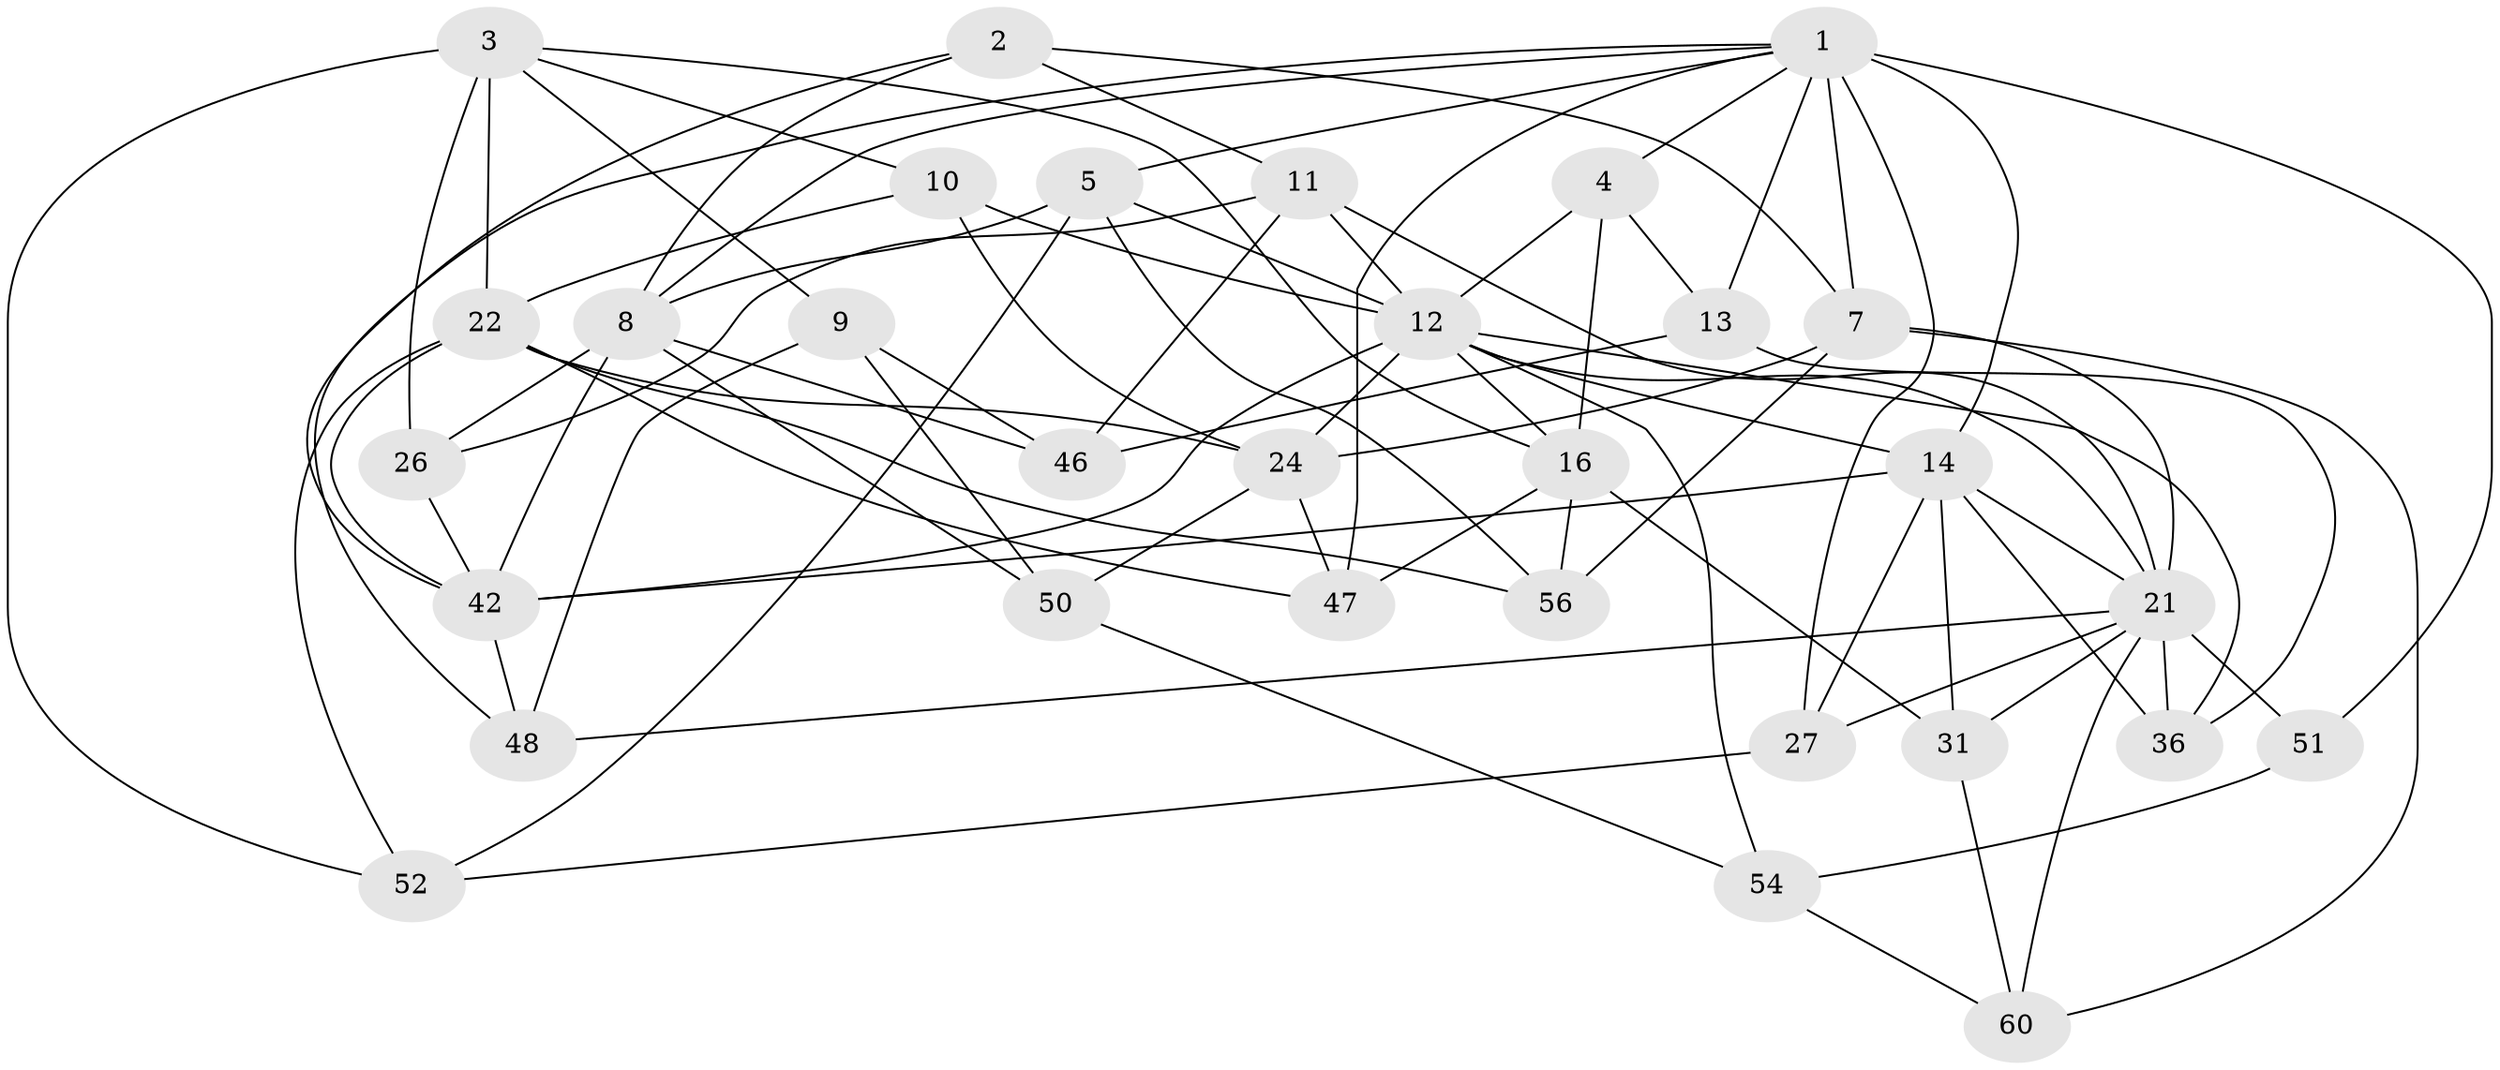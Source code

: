 // original degree distribution, {4: 1.0}
// Generated by graph-tools (version 1.1) at 2025/16/03/09/25 04:16:32]
// undirected, 31 vertices, 82 edges
graph export_dot {
graph [start="1"]
  node [color=gray90,style=filled];
  1 [super="+37+15+25"];
  2;
  3 [super="+58"];
  4;
  5 [super="+6"];
  7 [super="+49"];
  8 [super="+20+18"];
  9;
  10;
  11 [super="+17"];
  12 [super="+28+29+35"];
  13;
  14 [super="+32+43"];
  16 [super="+23"];
  21 [super="+34+38+61"];
  22 [super="+62+59"];
  24 [super="+57+30"];
  26 [super="+41+39"];
  27;
  31;
  36;
  42 [super="+44"];
  46;
  47;
  48;
  50;
  51;
  52;
  54;
  56;
  60;
  1 -- 51 [weight=2];
  1 -- 4;
  1 -- 13;
  1 -- 47;
  1 -- 27;
  1 -- 14 [weight=2];
  1 -- 48;
  1 -- 5;
  1 -- 8;
  1 -- 7;
  2 -- 8;
  2 -- 7;
  2 -- 11;
  2 -- 42;
  3 -- 9;
  3 -- 22;
  3 -- 16;
  3 -- 10;
  3 -- 52;
  3 -- 26;
  4 -- 13;
  4 -- 16;
  4 -- 12;
  5 -- 56;
  5 -- 12 [weight=2];
  5 -- 8;
  5 -- 52;
  7 -- 56;
  7 -- 60;
  7 -- 21;
  7 -- 24;
  8 -- 26 [weight=4];
  8 -- 50;
  8 -- 46;
  8 -- 42;
  9 -- 48;
  9 -- 46;
  9 -- 50;
  10 -- 12;
  10 -- 22;
  10 -- 24;
  11 -- 46;
  11 -- 12;
  11 -- 21;
  11 -- 26 [weight=2];
  12 -- 16;
  12 -- 36;
  12 -- 42 [weight=2];
  12 -- 21;
  12 -- 54;
  12 -- 24 [weight=2];
  12 -- 14;
  13 -- 46;
  13 -- 36;
  14 -- 36;
  14 -- 21;
  14 -- 27;
  14 -- 31;
  14 -- 42;
  16 -- 56;
  16 -- 31;
  16 -- 47;
  21 -- 27;
  21 -- 51;
  21 -- 36;
  21 -- 60;
  21 -- 31;
  21 -- 48;
  22 -- 56;
  22 -- 52;
  22 -- 24 [weight=2];
  22 -- 47;
  22 -- 42;
  24 -- 47;
  24 -- 50;
  26 -- 42;
  27 -- 52;
  31 -- 60;
  42 -- 48;
  50 -- 54;
  51 -- 54;
  54 -- 60;
}
